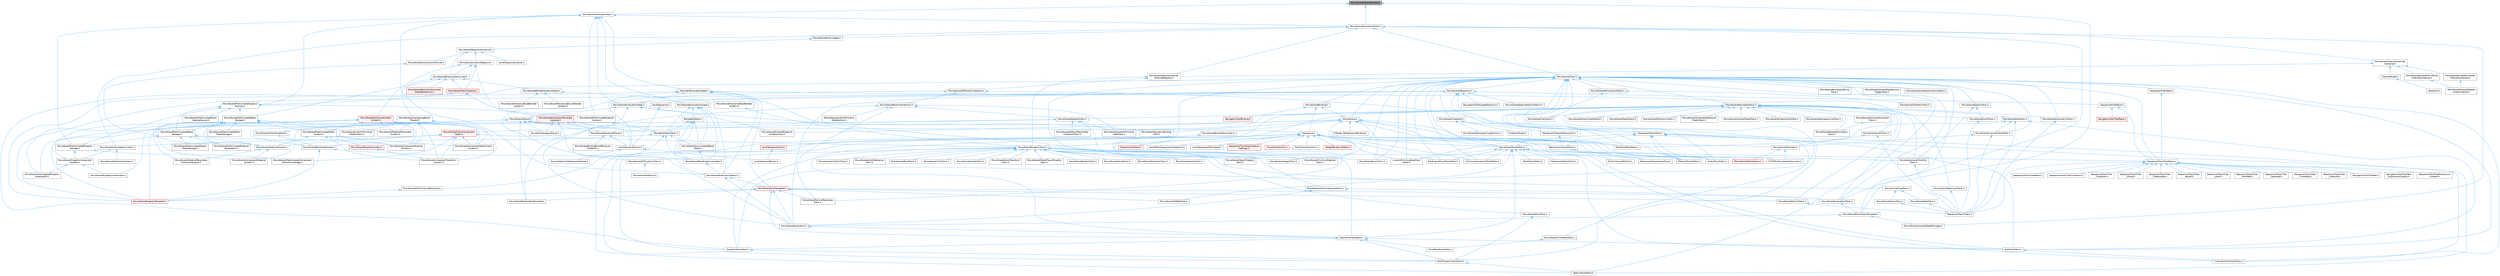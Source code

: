 digraph "MovieSceneTrackIdentifier.h"
{
 // INTERACTIVE_SVG=YES
 // LATEX_PDF_SIZE
  bgcolor="transparent";
  edge [fontname=Helvetica,fontsize=10,labelfontname=Helvetica,labelfontsize=10];
  node [fontname=Helvetica,fontsize=10,shape=box,height=0.2,width=0.4];
  Node1 [id="Node000001",label="MovieSceneTrackIdentifier.h",height=0.2,width=0.4,color="gray40", fillcolor="grey60", style="filled", fontcolor="black",tooltip=" "];
  Node1 -> Node2 [id="edge1_Node000001_Node000002",dir="back",color="steelblue1",style="solid",tooltip=" "];
  Node2 [id="Node000002",label="MovieSceneEvaluationField.h",height=0.2,width=0.4,color="grey40", fillcolor="white", style="filled",URL="$d6/d5d/MovieSceneEvaluationField_8h.html",tooltip=" "];
  Node2 -> Node3 [id="edge2_Node000002_Node000003",dir="back",color="steelblue1",style="solid",tooltip=" "];
  Node3 [id="Node000003",label="MovieSceneChannelOverride\lContainer.h",height=0.2,width=0.4,color="grey40", fillcolor="white", style="filled",URL="$d1/dd2/MovieSceneChannelOverrideContainer_8h.html",tooltip=" "];
  Node3 -> Node4 [id="edge3_Node000003_Node000004",dir="back",color="steelblue1",style="solid",tooltip=" "];
  Node4 [id="Node000004",label="ChannelModel.h",height=0.2,width=0.4,color="grey40", fillcolor="white", style="filled",URL="$de/d30/ChannelModel_8h.html",tooltip=" "];
  Node4 -> Node5 [id="edge4_Node000004_Node000005",dir="back",color="steelblue1",style="solid",tooltip=" "];
  Node5 [id="Node000005",label="Selection.h",height=0.2,width=0.4,color="grey40", fillcolor="white", style="filled",URL="$dd/dc2/Editor_2Sequencer_2Public_2MVVM_2Selection_2Selection_8h.html",tooltip=" "];
  Node3 -> Node6 [id="edge5_Node000003_Node000006",dir="back",color="steelblue1",style="solid",tooltip=" "];
  Node6 [id="Node000006",label="MovieSceneDoublePerlinNoise\lChannelContainer.h",height=0.2,width=0.4,color="grey40", fillcolor="white", style="filled",URL="$de/dae/MovieSceneDoublePerlinNoiseChannelContainer_8h.html",tooltip=" "];
  Node6 -> Node7 [id="edge6_Node000006_Node000007",dir="back",color="steelblue1",style="solid",tooltip=" "];
  Node7 [id="Node000007",label="PerlinNoiseChannelDetails\lCustomization.h",height=0.2,width=0.4,color="grey40", fillcolor="white", style="filled",URL="$d6/df3/PerlinNoiseChannelDetailsCustomization_8h.html",tooltip=" "];
  Node3 -> Node8 [id="edge7_Node000003_Node000008",dir="back",color="steelblue1",style="solid",tooltip=" "];
  Node8 [id="Node000008",label="MovieSceneFloatPerlinNoise\lChannelContainer.h",height=0.2,width=0.4,color="grey40", fillcolor="white", style="filled",URL="$d6/dcb/MovieSceneFloatPerlinNoiseChannelContainer_8h.html",tooltip=" "];
  Node8 -> Node7 [id="edge8_Node000008_Node000007",dir="back",color="steelblue1",style="solid",tooltip=" "];
  Node3 -> Node9 [id="edge9_Node000003_Node000009",dir="back",color="steelblue1",style="solid",tooltip=" "];
  Node9 [id="Node000009",label="MovieSceneSectionChannel\lOverrideRegistry.h",height=0.2,width=0.4,color="grey40", fillcolor="white", style="filled",URL="$d0/d33/MovieSceneSectionChannelOverrideRegistry_8h.html",tooltip=" "];
  Node9 -> Node10 [id="edge10_Node000009_Node000010",dir="back",color="steelblue1",style="solid",tooltip=" "];
  Node10 [id="Node000010",label="MovieScene3DTransformSection.h",height=0.2,width=0.4,color="grey40", fillcolor="white", style="filled",URL="$de/dab/MovieScene3DTransformSection_8h.html",tooltip=" "];
  Node10 -> Node11 [id="edge11_Node000010_Node000011",dir="back",color="steelblue1",style="solid",tooltip=" "];
  Node11 [id="Node000011",label="ISequencerTrackEditor.h",height=0.2,width=0.4,color="grey40", fillcolor="white", style="filled",URL="$df/dca/ISequencerTrackEditor_8h.html",tooltip=" "];
  Node11 -> Node12 [id="edge12_Node000011_Node000012",dir="back",color="steelblue1",style="solid",tooltip=" "];
  Node12 [id="Node000012",label="AudioTrackEditor.h",height=0.2,width=0.4,color="grey40", fillcolor="white", style="filled",URL="$dd/d96/AudioTrackEditor_8h.html",tooltip=" "];
  Node11 -> Node13 [id="edge13_Node000011_Node000013",dir="back",color="steelblue1",style="solid",tooltip=" "];
  Node13 [id="Node000013",label="BoolPropertyTrackEditor.h",height=0.2,width=0.4,color="grey40", fillcolor="white", style="filled",URL="$db/d07/BoolPropertyTrackEditor_8h.html",tooltip=" "];
  Node13 -> Node14 [id="edge14_Node000013_Node000014",dir="back",color="steelblue1",style="solid",tooltip=" "];
  Node14 [id="Node000014",label="SpawnTrackEditor.h",height=0.2,width=0.4,color="grey40", fillcolor="white", style="filled",URL="$d5/dac/SpawnTrackEditor_8h.html",tooltip=" "];
  Node11 -> Node15 [id="edge15_Node000011_Node000015",dir="back",color="steelblue1",style="solid",tooltip=" "];
  Node15 [id="Node000015",label="CinematicShotTrackEditor.h",height=0.2,width=0.4,color="grey40", fillcolor="white", style="filled",URL="$d3/d0c/CinematicShotTrackEditor_8h.html",tooltip=" "];
  Node11 -> Node16 [id="edge16_Node000011_Node000016",dir="back",color="steelblue1",style="solid",tooltip=" "];
  Node16 [id="Node000016",label="CustomPrimitiveDataTrack\lEditor.h",height=0.2,width=0.4,color="grey40", fillcolor="white", style="filled",URL="$dc/d8f/CustomPrimitiveDataTrackEditor_8h.html",tooltip=" "];
  Node11 -> Node17 [id="edge17_Node000011_Node000017",dir="back",color="steelblue1",style="solid",tooltip=" "];
  Node17 [id="Node000017",label="MaterialTrackEditor.h",height=0.2,width=0.4,color="grey40", fillcolor="white", style="filled",URL="$d1/d9f/MaterialTrackEditor_8h.html",tooltip=" "];
  Node11 -> Node18 [id="edge18_Node000011_Node000018",dir="back",color="steelblue1",style="solid",tooltip=" "];
  Node18 [id="Node000018",label="MovieSceneTrackEditor.h",height=0.2,width=0.4,color="grey40", fillcolor="white", style="filled",URL="$db/d6c/MovieSceneTrackEditor_8h.html",tooltip=" "];
  Node18 -> Node12 [id="edge19_Node000018_Node000012",dir="back",color="steelblue1",style="solid",tooltip=" "];
  Node18 -> Node19 [id="edge20_Node000018_Node000019",dir="back",color="steelblue1",style="solid",tooltip=" "];
  Node19 [id="Node000019",label="BindingLifetimeTrackEditor.h",height=0.2,width=0.4,color="grey40", fillcolor="white", style="filled",URL="$db/d3c/BindingLifetimeTrackEditor_8h.html",tooltip=" "];
  Node18 -> Node20 [id="edge21_Node000018_Node000020",dir="back",color="steelblue1",style="solid",tooltip=" "];
  Node20 [id="Node000020",label="ChaosCacheTrackEditor.h",height=0.2,width=0.4,color="grey40", fillcolor="white", style="filled",URL="$db/d36/ChaosCacheTrackEditor_8h.html",tooltip=" "];
  Node18 -> Node21 [id="edge22_Node000018_Node000021",dir="back",color="steelblue1",style="solid",tooltip=" "];
  Node21 [id="Node000021",label="CommonAnimationTrackEditor.h",height=0.2,width=0.4,color="grey40", fillcolor="white", style="filled",URL="$d9/d6e/CommonAnimationTrackEditor_8h.html",tooltip=" "];
  Node18 -> Node16 [id="edge23_Node000018_Node000016",dir="back",color="steelblue1",style="solid",tooltip=" "];
  Node18 -> Node22 [id="edge24_Node000018_Node000022",dir="back",color="steelblue1",style="solid",tooltip=" "];
  Node22 [id="Node000022",label="KeyframeTrackEditor.h",height=0.2,width=0.4,color="grey40", fillcolor="white", style="filled",URL="$dd/d47/KeyframeTrackEditor_8h.html",tooltip=" "];
  Node22 -> Node13 [id="edge25_Node000022_Node000013",dir="back",color="steelblue1",style="solid",tooltip=" "];
  Node22 -> Node23 [id="edge26_Node000022_Node000023",dir="back",color="steelblue1",style="solid",tooltip=" "];
  Node23 [id="Node000023",label="PropertyTrackEditor.h",height=0.2,width=0.4,color="grey40", fillcolor="white", style="filled",URL="$da/d9a/PropertyTrackEditor_8h.html",tooltip=" "];
  Node23 -> Node13 [id="edge27_Node000023_Node000013",dir="back",color="steelblue1",style="solid",tooltip=" "];
  Node22 -> Node24 [id="edge28_Node000022_Node000024",dir="back",color="steelblue1",style="solid",tooltip=" "];
  Node24 [id="Node000024",label="SubTrackEditor.h",height=0.2,width=0.4,color="grey40", fillcolor="white", style="filled",URL="$d8/d5b/SubTrackEditor_8h.html",tooltip=" "];
  Node24 -> Node15 [id="edge29_Node000024_Node000015",dir="back",color="steelblue1",style="solid",tooltip=" "];
  Node22 -> Node25 [id="edge30_Node000022_Node000025",dir="back",color="steelblue1",style="solid",tooltip=" "];
  Node25 [id="Node000025",label="TimeWarpTrackEditor.h",height=0.2,width=0.4,color="grey40", fillcolor="white", style="filled",URL="$dc/d2e/TimeWarpTrackEditor_8h.html",tooltip=" "];
  Node18 -> Node17 [id="edge31_Node000018_Node000017",dir="back",color="steelblue1",style="solid",tooltip=" "];
  Node18 -> Node26 [id="edge32_Node000018_Node000026",dir="back",color="steelblue1",style="solid",tooltip=" "];
  Node26 [id="Node000026",label="MediaTrackEditor.h",height=0.2,width=0.4,color="grey40", fillcolor="white", style="filled",URL="$d0/d41/MediaTrackEditor_8h.html",tooltip=" "];
  Node18 -> Node23 [id="edge33_Node000018_Node000023",dir="back",color="steelblue1",style="solid",tooltip=" "];
  Node18 -> Node27 [id="edge34_Node000018_Node000027",dir="back",color="steelblue1",style="solid",tooltip=" "];
  Node27 [id="Node000027",label="SequencerTrackFilterBase.h",height=0.2,width=0.4,color="grey40", fillcolor="white", style="filled",URL="$d8/def/Filters_2SequencerTrackFilterBase_8h.html",tooltip=" "];
  Node27 -> Node28 [id="edge35_Node000027_Node000028",dir="back",color="steelblue1",style="solid",tooltip=" "];
  Node28 [id="Node000028",label="NavigationToolFilterBar.h",height=0.2,width=0.4,color="grey40", fillcolor="white", style="filled",URL="$df/d14/NavigationToolFilterBar_8h.html",tooltip=" "];
  Node27 -> Node29 [id="edge36_Node000027_Node000029",dir="back",color="steelblue1",style="solid",tooltip=" "];
  Node29 [id="Node000029",label="NavigationToolFilterText\lExpressionContext.h",height=0.2,width=0.4,color="grey40", fillcolor="white", style="filled",URL="$d8/dd2/NavigationToolFilterTextExpressionContext_8h.html",tooltip=" "];
  Node27 -> Node30 [id="edge37_Node000027_Node000030",dir="back",color="steelblue1",style="solid",tooltip=" "];
  Node30 [id="Node000030",label="SequencerTextFilterExpression\lContext.h",height=0.2,width=0.4,color="grey40", fillcolor="white", style="filled",URL="$d0/d9f/SequencerTextFilterExpressionContext_8h.html",tooltip=" "];
  Node27 -> Node31 [id="edge38_Node000027_Node000031",dir="back",color="steelblue1",style="solid",tooltip=" "];
  Node31 [id="Node000031",label="SequencerTrackFilterBase.h",height=0.2,width=0.4,color="grey40", fillcolor="white", style="filled",URL="$d8/d4d/SequencerTrackFilterBase_8h.html",tooltip=" "];
  Node27 -> Node32 [id="edge39_Node000027_Node000032",dir="back",color="steelblue1",style="solid",tooltip=" "];
  Node32 [id="Node000032",label="SequencerTrackFilterCollection.h",height=0.2,width=0.4,color="grey40", fillcolor="white", style="filled",URL="$d8/de2/SequencerTrackFilterCollection_8h.html",tooltip=" "];
  Node27 -> Node33 [id="edge40_Node000027_Node000033",dir="back",color="steelblue1",style="solid",tooltip=" "];
  Node33 [id="Node000033",label="SequencerTrackFilter\l_Condition.h",height=0.2,width=0.4,color="grey40", fillcolor="white", style="filled",URL="$df/d17/SequencerTrackFilter__Condition_8h.html",tooltip=" "];
  Node27 -> Node34 [id="edge41_Node000027_Node000034",dir="back",color="steelblue1",style="solid",tooltip=" "];
  Node34 [id="Node000034",label="SequencerTrackFilter\l_Group.h",height=0.2,width=0.4,color="grey40", fillcolor="white", style="filled",URL="$da/dea/SequencerTrackFilter__Group_8h.html",tooltip=" "];
  Node27 -> Node35 [id="edge42_Node000027_Node000035",dir="back",color="steelblue1",style="solid",tooltip=" "];
  Node35 [id="Node000035",label="SequencerTrackFilter\l_HideIsolate.h",height=0.2,width=0.4,color="grey40", fillcolor="white", style="filled",URL="$d3/d55/SequencerTrackFilter__HideIsolate_8h.html",tooltip=" "];
  Node27 -> Node36 [id="edge43_Node000027_Node000036",dir="back",color="steelblue1",style="solid",tooltip=" "];
  Node36 [id="Node000036",label="SequencerTrackFilter\l_Keyed.h",height=0.2,width=0.4,color="grey40", fillcolor="white", style="filled",URL="$d4/d2d/SequencerTrackFilter__Keyed_8h.html",tooltip=" "];
  Node27 -> Node37 [id="edge44_Node000027_Node000037",dir="back",color="steelblue1",style="solid",tooltip=" "];
  Node37 [id="Node000037",label="SequencerTrackFilter\l_Level.h",height=0.2,width=0.4,color="grey40", fillcolor="white", style="filled",URL="$d2/d6c/SequencerTrackFilter__Level_8h.html",tooltip=" "];
  Node27 -> Node38 [id="edge45_Node000027_Node000038",dir="back",color="steelblue1",style="solid",tooltip=" "];
  Node38 [id="Node000038",label="SequencerTrackFilter\l_Modified.h",height=0.2,width=0.4,color="grey40", fillcolor="white", style="filled",URL="$d0/dd9/SequencerTrackFilter__Modified_8h.html",tooltip=" "];
  Node27 -> Node39 [id="edge46_Node000027_Node000039",dir="back",color="steelblue1",style="solid",tooltip=" "];
  Node39 [id="Node000039",label="SequencerTrackFilter\l_Selected.h",height=0.2,width=0.4,color="grey40", fillcolor="white", style="filled",URL="$dc/d54/SequencerTrackFilter__Selected_8h.html",tooltip=" "];
  Node27 -> Node40 [id="edge47_Node000027_Node000040",dir="back",color="steelblue1",style="solid",tooltip=" "];
  Node40 [id="Node000040",label="SequencerTrackFilter\l_TimeWarp.h",height=0.2,width=0.4,color="grey40", fillcolor="white", style="filled",URL="$d6/dd0/SequencerTrackFilter__TimeWarp_8h.html",tooltip=" "];
  Node27 -> Node41 [id="edge48_Node000027_Node000041",dir="back",color="steelblue1",style="solid",tooltip=" "];
  Node41 [id="Node000041",label="SequencerTrackFilter\l_Unbound.h",height=0.2,width=0.4,color="grey40", fillcolor="white", style="filled",URL="$d0/dd1/SequencerTrackFilter__Unbound_8h.html",tooltip=" "];
  Node27 -> Node42 [id="edge49_Node000027_Node000042",dir="back",color="steelblue1",style="solid",tooltip=" "];
  Node42 [id="Node000042",label="SequencerTrackFilters.h",height=0.2,width=0.4,color="grey40", fillcolor="white", style="filled",URL="$df/d72/SequencerTrackFilters_8h.html",tooltip=" "];
  Node18 -> Node24 [id="edge50_Node000018_Node000024",dir="back",color="steelblue1",style="solid",tooltip=" "];
  Node11 -> Node14 [id="edge51_Node000011_Node000014",dir="back",color="steelblue1",style="solid",tooltip=" "];
  Node11 -> Node24 [id="edge52_Node000011_Node000024",dir="back",color="steelblue1",style="solid",tooltip=" "];
  Node10 -> Node43 [id="edge53_Node000010_Node000043",dir="back",color="steelblue1",style="solid",tooltip=" "];
  Node43 [id="Node000043",label="MovieScene3DTransformTrack.h",height=0.2,width=0.4,color="grey40", fillcolor="white", style="filled",URL="$d9/d06/MovieScene3DTransformTrack_8h.html",tooltip=" "];
  Node43 -> Node44 [id="edge54_Node000043_Node000044",dir="back",color="steelblue1",style="solid",tooltip=" "];
  Node44 [id="Node000044",label="MovieSceneHitProxy.h",height=0.2,width=0.4,color="grey40", fillcolor="white", style="filled",URL="$d0/d01/MovieSceneHitProxy_8h.html",tooltip=" "];
  Node10 -> Node45 [id="edge55_Node000010_Node000045",dir="back",color="steelblue1",style="solid",tooltip=" "];
  Node45 [id="Node000045",label="MovieSceneParameterSection.h",height=0.2,width=0.4,color="grey40", fillcolor="white", style="filled",URL="$de/d65/MovieSceneParameterSection_8h.html",tooltip=" "];
  Node45 -> Node46 [id="edge56_Node000045_Node000046",dir="back",color="steelblue1",style="solid",tooltip=" "];
  Node46 [id="Node000046",label="MovieSceneCustomPrimitive\lDataSection.h",height=0.2,width=0.4,color="grey40", fillcolor="white", style="filled",URL="$d2/d78/MovieSceneCustomPrimitiveDataSection_8h.html",tooltip=" "];
  Node45 -> Node47 [id="edge57_Node000045_Node000047",dir="back",color="steelblue1",style="solid",tooltip=" "];
  Node47 [id="Node000047",label="MovieSceneCustomPrimitive\lDataTrack.h",height=0.2,width=0.4,color="grey40", fillcolor="white", style="filled",URL="$db/d39/MovieSceneCustomPrimitiveDataTrack_8h.html",tooltip=" "];
  Node45 -> Node48 [id="edge58_Node000045_Node000048",dir="back",color="steelblue1",style="solid",tooltip=" "];
  Node48 [id="Node000048",label="MovieSceneMaterialTrack.h",height=0.2,width=0.4,color="grey40", fillcolor="white", style="filled",URL="$d8/d92/MovieSceneMaterialTrack_8h.html",tooltip=" "];
  Node48 -> Node49 [id="edge59_Node000048_Node000049",dir="back",color="steelblue1",style="solid",tooltip=" "];
  Node49 [id="Node000049",label="MovieSceneComponentMaterial\lSystem.h",height=0.2,width=0.4,color="grey40", fillcolor="white", style="filled",URL="$d7/d7c/MovieSceneComponentMaterialSystem_8h.html",tooltip=" "];
  Node48 -> Node47 [id="edge60_Node000048_Node000047",dir="back",color="steelblue1",style="solid",tooltip=" "];
  Node48 -> Node50 [id="edge61_Node000048_Node000050",dir="back",color="steelblue1",style="solid",tooltip=" "];
  Node50 [id="Node000050",label="MovieSceneMaterialParameter\lCollectionTrack.h",height=0.2,width=0.4,color="grey40", fillcolor="white", style="filled",URL="$d7/dc8/MovieSceneMaterialParameterCollectionTrack_8h.html",tooltip=" "];
  Node48 -> Node51 [id="edge62_Node000048_Node000051",dir="back",color="steelblue1",style="solid",tooltip=" "];
  Node51 [id="Node000051",label="MovieScenePrimitiveMaterial\lTrack.h",height=0.2,width=0.4,color="grey40", fillcolor="white", style="filled",URL="$dc/dc4/MovieScenePrimitiveMaterialTrack_8h.html",tooltip=" "];
  Node48 -> Node52 [id="edge63_Node000048_Node000052",dir="back",color="steelblue1",style="solid",tooltip=" "];
  Node52 [id="Node000052",label="MovieSceneTracksComponent\lTypes.h",height=0.2,width=0.4,color="red", fillcolor="#FFF0F0", style="filled",URL="$d5/d6a/MovieSceneTracksComponentTypes_8h.html",tooltip=" "];
  Node52 -> Node53 [id="edge64_Node000052_Node000053",dir="back",color="steelblue1",style="solid",tooltip=" "];
  Node53 [id="Node000053",label="MovieSceneComponentAttachment\lSystem.h",height=0.2,width=0.4,color="grey40", fillcolor="white", style="filled",URL="$d9/db3/MovieSceneComponentAttachmentSystem_8h.html",tooltip=" "];
  Node52 -> Node54 [id="edge65_Node000052_Node000054",dir="back",color="steelblue1",style="solid",tooltip=" "];
  Node54 [id="Node000054",label="MovieSceneComponentTransform\lSystem.h",height=0.2,width=0.4,color="grey40", fillcolor="white", style="filled",URL="$d1/d3e/MovieSceneComponentTransformSystem_8h.html",tooltip=" "];
  Node52 -> Node57 [id="edge66_Node000052_Node000057",dir="back",color="steelblue1",style="solid",tooltip=" "];
  Node57 [id="Node000057",label="MovieSceneInterrogationLinker.h",height=0.2,width=0.4,color="grey40", fillcolor="white", style="filled",URL="$d9/d6a/MovieSceneInterrogationLinker_8h.html",tooltip=" "];
  Node57 -> Node58 [id="edge67_Node000057_Node000058",dir="back",color="steelblue1",style="solid",tooltip=" "];
  Node58 [id="Node000058",label="MovieScenePredictionSystem.h",height=0.2,width=0.4,color="grey40", fillcolor="white", style="filled",URL="$dc/d7f/MovieScenePredictionSystem_8h.html",tooltip=" "];
  Node57 -> Node59 [id="edge68_Node000057_Node000059",dir="back",color="steelblue1",style="solid",tooltip=" "];
  Node59 [id="Node000059",label="MovieScenePropertyComponent\lHandler.h",height=0.2,width=0.4,color="grey40", fillcolor="white", style="filled",URL="$d1/d1c/MovieScenePropertyComponentHandler_8h.html",tooltip=" "];
  Node59 -> Node60 [id="edge69_Node000059_Node000060",dir="back",color="steelblue1",style="solid",tooltip=" "];
  Node60 [id="Node000060",label="MovieSceneInterrogatedProperty\lInstantiator.h",height=0.2,width=0.4,color="grey40", fillcolor="white", style="filled",URL="$df/d43/MovieSceneInterrogatedPropertyInstantiator_8h.html",tooltip=" "];
  Node59 -> Node61 [id="edge70_Node000059_Node000061",dir="back",color="steelblue1",style="solid",tooltip=" "];
  Node61 [id="Node000061",label="MovieScenePropertyInstantiator.h",height=0.2,width=0.4,color="grey40", fillcolor="white", style="filled",URL="$d2/ddc/MovieScenePropertyInstantiator_8h.html",tooltip=" "];
  Node52 -> Node62 [id="edge71_Node000052_Node000062",dir="back",color="steelblue1",style="solid",tooltip=" "];
  Node62 [id="Node000062",label="MovieSceneMaterialSystem.h",height=0.2,width=0.4,color="grey40", fillcolor="white", style="filled",URL="$d2/d2f/MovieSceneMaterialSystem_8h.html",tooltip=" "];
  Node62 -> Node49 [id="edge72_Node000062_Node000049",dir="back",color="steelblue1",style="solid",tooltip=" "];
  Node62 -> Node63 [id="edge73_Node000062_Node000063",dir="back",color="steelblue1",style="solid",tooltip=" "];
  Node63 [id="Node000063",label="MovieSceneMaterialParameter\lCollectionSystem.h",height=0.2,width=0.4,color="grey40", fillcolor="white", style="filled",URL="$d4/d18/MovieSceneMaterialParameterCollectionSystem_8h.html",tooltip=" "];
  Node52 -> Node64 [id="edge74_Node000052_Node000064",dir="back",color="steelblue1",style="solid",tooltip=" "];
  Node64 [id="Node000064",label="MovieScenePreAnimatedComponent\lTransformStorage.h",height=0.2,width=0.4,color="grey40", fillcolor="white", style="filled",URL="$d9/d84/MovieScenePreAnimatedComponentTransformStorage_8h.html",tooltip=" "];
  Node52 -> Node65 [id="edge75_Node000052_Node000065",dir="back",color="steelblue1",style="solid",tooltip=" "];
  Node65 [id="Node000065",label="MovieScenePropertyTrack.h",height=0.2,width=0.4,color="grey40", fillcolor="white", style="filled",URL="$da/d0c/MovieScenePropertyTrack_8h.html",tooltip=" "];
  Node65 -> Node43 [id="edge76_Node000065_Node000043",dir="back",color="steelblue1",style="solid",tooltip=" "];
  Node65 -> Node66 [id="edge77_Node000065_Node000066",dir="back",color="steelblue1",style="solid",tooltip=" "];
  Node66 [id="Node000066",label="MovieSceneActorReference\lTrack.h",height=0.2,width=0.4,color="grey40", fillcolor="white", style="filled",URL="$d9/d9b/MovieSceneActorReferenceTrack_8h.html",tooltip=" "];
  Node65 -> Node67 [id="edge78_Node000065_Node000067",dir="back",color="steelblue1",style="solid",tooltip=" "];
  Node67 [id="Node000067",label="MovieSceneBoolTrack.h",height=0.2,width=0.4,color="grey40", fillcolor="white", style="filled",URL="$d7/ddf/MovieSceneBoolTrack_8h.html",tooltip=" "];
  Node67 -> Node13 [id="edge79_Node000067_Node000013",dir="back",color="steelblue1",style="solid",tooltip=" "];
  Node65 -> Node68 [id="edge80_Node000065_Node000068",dir="back",color="steelblue1",style="solid",tooltip=" "];
  Node68 [id="Node000068",label="MovieSceneByteTrack.h",height=0.2,width=0.4,color="grey40", fillcolor="white", style="filled",URL="$dc/d79/MovieSceneByteTrack_8h.html",tooltip=" "];
  Node65 -> Node69 [id="edge81_Node000065_Node000069",dir="back",color="steelblue1",style="solid",tooltip=" "];
  Node69 [id="Node000069",label="MovieSceneColorTrack.h",height=0.2,width=0.4,color="grey40", fillcolor="white", style="filled",URL="$d8/df9/MovieSceneColorTrack_8h.html",tooltip=" "];
  Node65 -> Node70 [id="edge82_Node000065_Node000070",dir="back",color="steelblue1",style="solid",tooltip=" "];
  Node70 [id="Node000070",label="MovieSceneDoubleTrack.h",height=0.2,width=0.4,color="grey40", fillcolor="white", style="filled",URL="$de/d31/MovieSceneDoubleTrack_8h.html",tooltip=" "];
  Node65 -> Node71 [id="edge83_Node000065_Node000071",dir="back",color="steelblue1",style="solid",tooltip=" "];
  Node71 [id="Node000071",label="MovieSceneEnumTrack.h",height=0.2,width=0.4,color="grey40", fillcolor="white", style="filled",URL="$d6/d95/MovieSceneEnumTrack_8h.html",tooltip=" "];
  Node65 -> Node72 [id="edge84_Node000065_Node000072",dir="back",color="steelblue1",style="solid",tooltip=" "];
  Node72 [id="Node000072",label="MovieSceneEulerTransform\lTrack.h",height=0.2,width=0.4,color="grey40", fillcolor="white", style="filled",URL="$d7/d3a/MovieSceneEulerTransformTrack_8h.html",tooltip=" "];
  Node65 -> Node73 [id="edge85_Node000065_Node000073",dir="back",color="steelblue1",style="solid",tooltip=" "];
  Node73 [id="Node000073",label="MovieSceneFloatTrack.h",height=0.2,width=0.4,color="grey40", fillcolor="white", style="filled",URL="$dc/d88/MovieSceneFloatTrack_8h.html",tooltip=" "];
  Node73 -> Node74 [id="edge86_Node000073_Node000074",dir="back",color="steelblue1",style="solid",tooltip=" "];
  Node74 [id="Node000074",label="MovieSceneFadeTrack.h",height=0.2,width=0.4,color="grey40", fillcolor="white", style="filled",URL="$d3/dd6/MovieSceneFadeTrack_8h.html",tooltip=" "];
  Node74 -> Node42 [id="edge87_Node000074_Node000042",dir="back",color="steelblue1",style="solid",tooltip=" "];
  Node73 -> Node75 [id="edge88_Node000073_Node000075",dir="back",color="steelblue1",style="solid",tooltip=" "];
  Node75 [id="Node000075",label="MovieSceneSlomoTrack.h",height=0.2,width=0.4,color="grey40", fillcolor="white", style="filled",URL="$d3/d88/MovieSceneSlomoTrack_8h.html",tooltip=" "];
  Node75 -> Node42 [id="edge89_Node000075_Node000042",dir="back",color="steelblue1",style="solid",tooltip=" "];
  Node65 -> Node76 [id="edge90_Node000065_Node000076",dir="back",color="steelblue1",style="solid",tooltip=" "];
  Node76 [id="Node000076",label="MovieSceneIntegerTrack.h",height=0.2,width=0.4,color="grey40", fillcolor="white", style="filled",URL="$d9/d1a/MovieSceneIntegerTrack_8h.html",tooltip=" "];
  Node65 -> Node77 [id="edge91_Node000065_Node000077",dir="back",color="steelblue1",style="solid",tooltip=" "];
  Node77 [id="Node000077",label="MovieSceneLevelVisibility\lTrack.h",height=0.2,width=0.4,color="grey40", fillcolor="white", style="filled",URL="$d8/dae/MovieSceneLevelVisibilityTrack_8h.html",tooltip=" "];
  Node77 -> Node42 [id="edge92_Node000077_Node000042",dir="back",color="steelblue1",style="solid",tooltip=" "];
  Node65 -> Node78 [id="edge93_Node000065_Node000078",dir="back",color="steelblue1",style="solid",tooltip=" "];
  Node78 [id="Node000078",label="MovieSceneMediaPlayerProperty\lTrack.h",height=0.2,width=0.4,color="grey40", fillcolor="white", style="filled",URL="$d4/da1/MovieSceneMediaPlayerPropertyTrack_8h.html",tooltip=" "];
  Node65 -> Node79 [id="edge94_Node000065_Node000079",dir="back",color="steelblue1",style="solid",tooltip=" "];
  Node79 [id="Node000079",label="MovieSceneObjectProperty\lTrack.h",height=0.2,width=0.4,color="grey40", fillcolor="white", style="filled",URL="$dc/da9/MovieSceneObjectPropertyTrack_8h.html",tooltip=" "];
  Node65 -> Node51 [id="edge95_Node000065_Node000051",dir="back",color="steelblue1",style="solid",tooltip=" "];
  Node65 -> Node80 [id="edge96_Node000065_Node000080",dir="back",color="steelblue1",style="solid",tooltip=" "];
  Node80 [id="Node000080",label="MovieSceneRotatorTrack.h",height=0.2,width=0.4,color="grey40", fillcolor="white", style="filled",URL="$d3/d8f/MovieSceneRotatorTrack_8h.html",tooltip=" "];
  Node65 -> Node81 [id="edge97_Node000065_Node000081",dir="back",color="steelblue1",style="solid",tooltip=" "];
  Node81 [id="Node000081",label="MovieSceneStringTrack.h",height=0.2,width=0.4,color="grey40", fillcolor="white", style="filled",URL="$dd/d54/MovieSceneStringTrack_8h.html",tooltip=" "];
  Node65 -> Node82 [id="edge98_Node000065_Node000082",dir="back",color="steelblue1",style="solid",tooltip=" "];
  Node82 [id="Node000082",label="MovieSceneTransformTrack.h",height=0.2,width=0.4,color="grey40", fillcolor="white", style="filled",URL="$df/d57/MovieSceneTransformTrack_8h.html",tooltip=" "];
  Node65 -> Node83 [id="edge99_Node000065_Node000083",dir="back",color="steelblue1",style="solid",tooltip=" "];
  Node83 [id="Node000083",label="MovieSceneVectorTrack.h",height=0.2,width=0.4,color="grey40", fillcolor="white", style="filled",URL="$d8/d5e/MovieSceneVectorTrack_8h.html",tooltip=" "];
  Node65 -> Node84 [id="edge100_Node000065_Node000084",dir="back",color="steelblue1",style="solid",tooltip=" "];
  Node84 [id="Node000084",label="MovieSceneVisibilityTrack.h",height=0.2,width=0.4,color="grey40", fillcolor="white", style="filled",URL="$dd/d5e/MovieSceneVisibilityTrack_8h.html",tooltip=" "];
  Node65 -> Node23 [id="edge101_Node000065_Node000023",dir="back",color="steelblue1",style="solid",tooltip=" "];
  Node45 -> Node85 [id="edge102_Node000045_Node000085",dir="back",color="steelblue1",style="solid",tooltip=" "];
  Node85 [id="Node000085",label="MovieSceneParameterTemplate.h",height=0.2,width=0.4,color="grey40", fillcolor="white", style="filled",URL="$d9/df3/MovieSceneParameterTemplate_8h.html",tooltip=" "];
  Node45 -> Node86 [id="edge103_Node000045_Node000086",dir="back",color="steelblue1",style="solid",tooltip=" "];
  Node86 [id="Node000086",label="MovieSceneParticleParameter\lTrack.h",height=0.2,width=0.4,color="grey40", fillcolor="white", style="filled",URL="$d2/d09/MovieSceneParticleParameterTrack_8h.html",tooltip=" "];
  Node9 -> Node65 [id="edge104_Node000009_Node000065",dir="back",color="steelblue1",style="solid",tooltip=" "];
  Node2 -> Node87 [id="edge105_Node000002_Node000087",dir="back",color="steelblue1",style="solid",tooltip=" "];
  Node87 [id="Node000087",label="MovieSceneCompiledDataManager.h",height=0.2,width=0.4,color="grey40", fillcolor="white", style="filled",URL="$d7/d59/MovieSceneCompiledDataManager_8h.html",tooltip=" "];
  Node2 -> Node88 [id="edge106_Node000002_Node000088",dir="back",color="steelblue1",style="solid",tooltip=" "];
  Node88 [id="Node000088",label="MovieSceneEntityLedger.h",height=0.2,width=0.4,color="grey40", fillcolor="white", style="filled",URL="$d6/d4e/MovieSceneEntityLedger_8h.html",tooltip=" "];
  Node88 -> Node89 [id="edge107_Node000088_Node000089",dir="back",color="steelblue1",style="solid",tooltip=" "];
  Node89 [id="Node000089",label="MovieSceneSequenceInstance.h",height=0.2,width=0.4,color="grey40", fillcolor="white", style="filled",URL="$d1/d07/MovieSceneSequenceInstance_8h.html",tooltip=" "];
  Node89 -> Node90 [id="edge108_Node000089_Node000090",dir="back",color="steelblue1",style="solid",tooltip=" "];
  Node90 [id="Node000090",label="LevelSequenceDirector.h",height=0.2,width=0.4,color="grey40", fillcolor="white", style="filled",URL="$d8/d00/LevelSequenceDirector_8h.html",tooltip=" "];
  Node89 -> Node91 [id="edge109_Node000089_Node000091",dir="back",color="steelblue1",style="solid",tooltip=" "];
  Node91 [id="Node000091",label="MovieSceneEntitySystemLinker.h",height=0.2,width=0.4,color="grey40", fillcolor="white", style="filled",URL="$d9/d16/MovieSceneEntitySystemLinker_8h.html",tooltip=" "];
  Node91 -> Node92 [id="edge110_Node000091_Node000092",dir="back",color="steelblue1",style="solid",tooltip=" "];
  Node92 [id="Node000092",label="MovieSceneBlenderSystemHelper.h",height=0.2,width=0.4,color="grey40", fillcolor="white", style="filled",URL="$d5/d47/MovieSceneBlenderSystemHelper_8h.html",tooltip=" "];
  Node92 -> Node93 [id="edge111_Node000092_Node000093",dir="back",color="steelblue1",style="solid",tooltip=" "];
  Node93 [id="Node000093",label="MovieScenePiecewiseBoolBlender\lSystem.h",height=0.2,width=0.4,color="grey40", fillcolor="white", style="filled",URL="$d7/d27/MovieScenePiecewiseBoolBlenderSystem_8h.html",tooltip=" "];
  Node93 -> Node65 [id="edge112_Node000093_Node000065",dir="back",color="steelblue1",style="solid",tooltip=" "];
  Node92 -> Node94 [id="edge113_Node000092_Node000094",dir="back",color="steelblue1",style="solid",tooltip=" "];
  Node94 [id="Node000094",label="MovieScenePiecewiseByteBlender\lSystem.h",height=0.2,width=0.4,color="grey40", fillcolor="white", style="filled",URL="$d7/dde/MovieScenePiecewiseByteBlenderSystem_8h.html",tooltip=" "];
  Node92 -> Node95 [id="edge114_Node000092_Node000095",dir="back",color="steelblue1",style="solid",tooltip=" "];
  Node95 [id="Node000095",label="MovieScenePiecewiseEnumBlender\lSystem.h",height=0.2,width=0.4,color="grey40", fillcolor="white", style="filled",URL="$d4/dfe/MovieScenePiecewiseEnumBlenderSystem_8h.html",tooltip=" "];
  Node91 -> Node96 [id="edge115_Node000091_Node000096",dir="back",color="steelblue1",style="solid",tooltip=" "];
  Node96 [id="Node000096",label="MovieSceneEntitySystemLinker\lSharedExtension.h",height=0.2,width=0.4,color="red", fillcolor="#FFF0F0", style="filled",URL="$dc/df1/MovieSceneEntitySystemLinkerSharedExtension_8h.html",tooltip=" "];
  Node91 -> Node98 [id="edge116_Node000091_Node000098",dir="back",color="steelblue1",style="solid",tooltip=" "];
  Node98 [id="Node000098",label="MovieSceneOverlappingEntity\lTracker.h",height=0.2,width=0.4,color="grey40", fillcolor="white", style="filled",URL="$db/d41/MovieSceneOverlappingEntityTracker_8h.html",tooltip=" "];
  Node98 -> Node53 [id="edge117_Node000098_Node000053",dir="back",color="steelblue1",style="solid",tooltip=" "];
  Node98 -> Node99 [id="edge118_Node000098_Node000099",dir="back",color="steelblue1",style="solid",tooltip=" "];
  Node99 [id="Node000099",label="MovieSceneComponentMobility\lSystem.h",height=0.2,width=0.4,color="grey40", fillcolor="white", style="filled",URL="$d7/dca/MovieSceneComponentMobilitySystem_8h.html",tooltip=" "];
  Node98 -> Node54 [id="edge119_Node000098_Node000054",dir="back",color="steelblue1",style="solid",tooltip=" "];
  Node98 -> Node100 [id="edge120_Node000098_Node000100",dir="back",color="steelblue1",style="solid",tooltip=" "];
  Node100 [id="Node000100",label="MovieSceneCustomPrimitive\lDataSystem.h",height=0.2,width=0.4,color="grey40", fillcolor="white", style="filled",URL="$d1/da0/MovieSceneCustomPrimitiveDataSystem_8h.html",tooltip=" "];
  Node98 -> Node60 [id="edge121_Node000098_Node000060",dir="back",color="steelblue1",style="solid",tooltip=" "];
  Node98 -> Node101 [id="edge122_Node000098_Node000101",dir="back",color="steelblue1",style="solid",tooltip=" "];
  Node101 [id="Node000101",label="MovieSceneMaterialParameter\lSystem.h",height=0.2,width=0.4,color="grey40", fillcolor="white", style="filled",URL="$d9/d38/MovieSceneMaterialParameterSystem_8h.html",tooltip=" "];
  Node91 -> Node102 [id="edge123_Node000091_Node000102",dir="back",color="steelblue1",style="solid",tooltip=" "];
  Node102 [id="Node000102",label="MovieScenePreAnimatedState\lStorage.h",height=0.2,width=0.4,color="grey40", fillcolor="white", style="filled",URL="$db/d56/MovieScenePreAnimatedStateStorage_8h.html",tooltip=" "];
  Node102 -> Node49 [id="edge124_Node000102_Node000049",dir="back",color="steelblue1",style="solid",tooltip=" "];
  Node102 -> Node100 [id="edge125_Node000102_Node000100",dir="back",color="steelblue1",style="solid",tooltip=" "];
  Node102 -> Node63 [id="edge126_Node000102_Node000063",dir="back",color="steelblue1",style="solid",tooltip=" "];
  Node102 -> Node101 [id="edge127_Node000102_Node000101",dir="back",color="steelblue1",style="solid",tooltip=" "];
  Node102 -> Node103 [id="edge128_Node000102_Node000103",dir="back",color="steelblue1",style="solid",tooltip=" "];
  Node103 [id="Node000103",label="MovieScenePreAnimatedMaterial\lParameters.h",height=0.2,width=0.4,color="grey40", fillcolor="white", style="filled",URL="$d9/dac/MovieScenePreAnimatedMaterialParameters_8h.html",tooltip=" "];
  Node102 -> Node104 [id="edge129_Node000102_Node000104",dir="back",color="steelblue1",style="solid",tooltip=" "];
  Node104 [id="Node000104",label="MovieScenePreAnimatedObject\lStorage.h",height=0.2,width=0.4,color="grey40", fillcolor="white", style="filled",URL="$d1/dc5/MovieScenePreAnimatedObjectStorage_8h.html",tooltip=" "];
  Node104 -> Node99 [id="edge130_Node000104_Node000099",dir="back",color="steelblue1",style="solid",tooltip=" "];
  Node104 -> Node62 [id="edge131_Node000104_Node000062",dir="back",color="steelblue1",style="solid",tooltip=" "];
  Node104 -> Node103 [id="edge132_Node000104_Node000103",dir="back",color="steelblue1",style="solid",tooltip=" "];
  Node104 -> Node105 [id="edge133_Node000104_Node000105",dir="back",color="steelblue1",style="solid",tooltip=" "];
  Node105 [id="Node000105",label="MovieScenePreAnimatedObject\lTokenStorage.h",height=0.2,width=0.4,color="grey40", fillcolor="white", style="filled",URL="$dc/d07/MovieScenePreAnimatedObjectTokenStorage_8h.html",tooltip=" "];
  Node104 -> Node106 [id="edge134_Node000104_Node000106",dir="back",color="steelblue1",style="solid",tooltip=" "];
  Node106 [id="Node000106",label="MovieScenePreAnimatedProperty\lStorage.h",height=0.2,width=0.4,color="grey40", fillcolor="white", style="filled",URL="$de/d55/MovieScenePreAnimatedPropertyStorage_8h.html",tooltip=" "];
  Node106 -> Node64 [id="edge135_Node000106_Node000064",dir="back",color="steelblue1",style="solid",tooltip=" "];
  Node106 -> Node59 [id="edge136_Node000106_Node000059",dir="back",color="steelblue1",style="solid",tooltip=" "];
  Node102 -> Node107 [id="edge137_Node000102_Node000107",dir="back",color="steelblue1",style="solid",tooltip=" "];
  Node107 [id="Node000107",label="MovieScenePreAnimatedRoot\lTokenStorage.h",height=0.2,width=0.4,color="grey40", fillcolor="white", style="filled",URL="$d1/db6/MovieScenePreAnimatedRootTokenStorage_8h.html",tooltip=" "];
  Node102 -> Node108 [id="edge138_Node000102_Node000108",dir="back",color="steelblue1",style="solid",tooltip=" "];
  Node108 [id="Node000108",label="MovieScenePreAnimatedState\lSystem.h",height=0.2,width=0.4,color="grey40", fillcolor="white", style="filled",URL="$df/d2d/MovieScenePreAnimatedStateSystem_8h.html",tooltip=" "];
  Node108 -> Node53 [id="edge139_Node000108_Node000053",dir="back",color="steelblue1",style="solid",tooltip=" "];
  Node108 -> Node99 [id="edge140_Node000108_Node000099",dir="back",color="steelblue1",style="solid",tooltip=" "];
  Node108 -> Node54 [id="edge141_Node000108_Node000054",dir="back",color="steelblue1",style="solid",tooltip=" "];
  Node108 -> Node62 [id="edge142_Node000108_Node000062",dir="back",color="steelblue1",style="solid",tooltip=" "];
  Node108 -> Node109 [id="edge143_Node000108_Node000109",dir="back",color="steelblue1",style="solid",tooltip=" "];
  Node109 [id="Node000109",label="MovieScenePropertySystem.h",height=0.2,width=0.4,color="red", fillcolor="#FFF0F0", style="filled",URL="$dd/d75/MovieScenePropertySystem_8h.html",tooltip=" "];
  Node109 -> Node54 [id="edge144_Node000109_Node000054",dir="back",color="steelblue1",style="solid",tooltip=" "];
  Node102 -> Node59 [id="edge145_Node000102_Node000059",dir="back",color="steelblue1",style="solid",tooltip=" "];
  Node91 -> Node123 [id="edge146_Node000091_Node000123",dir="back",color="steelblue1",style="solid",tooltip=" "];
  Node123 [id="Node000123",label="MovieSceneTrackInstance.h",height=0.2,width=0.4,color="red", fillcolor="#FFF0F0", style="filled",URL="$d4/d28/MovieSceneTrackInstance_8h.html",tooltip=" "];
  Node123 -> Node125 [id="edge147_Node000123_Node000125",dir="back",color="steelblue1",style="solid",tooltip=" "];
  Node125 [id="Node000125",label="MovieScenePreAnimatedCapture\lSource.h",height=0.2,width=0.4,color="grey40", fillcolor="white", style="filled",URL="$d8/dd1/MovieScenePreAnimatedCaptureSource_8h.html",tooltip=" "];
  Node125 -> Node126 [id="edge148_Node000125_Node000126",dir="back",color="steelblue1",style="solid",tooltip=" "];
  Node126 [id="Node000126",label="BlendableTokenStack.h",height=0.2,width=0.4,color="grey40", fillcolor="white", style="filled",URL="$de/d3e/BlendableTokenStack_8h.html",tooltip=" "];
  Node126 -> Node127 [id="edge149_Node000126_Node000127",dir="back",color="steelblue1",style="solid",tooltip=" "];
  Node127 [id="Node000127",label="MovieSceneAccumulatedBlend\lState.h",height=0.2,width=0.4,color="grey40", fillcolor="white", style="filled",URL="$d6/d13/MovieSceneAccumulatedBlendState_8h.html",tooltip=" "];
  Node127 -> Node128 [id="edge150_Node000127_Node000128",dir="back",color="steelblue1",style="solid",tooltip=" "];
  Node128 [id="Node000128",label="MovieSceneBlendingAccumulator.h",height=0.2,width=0.4,color="grey40", fillcolor="white", style="filled",URL="$db/dc1/MovieSceneBlendingAccumulator_8h.html",tooltip=" "];
  Node128 -> Node129 [id="edge151_Node000128_Node000129",dir="back",color="steelblue1",style="solid",tooltip=" "];
  Node129 [id="Node000129",label="MovieSceneExecutionTokens.h",height=0.2,width=0.4,color="grey40", fillcolor="white", style="filled",URL="$d7/dd2/MovieSceneExecutionTokens_8h.html",tooltip=" "];
  Node129 -> Node130 [id="edge152_Node000129_Node000130",dir="back",color="steelblue1",style="solid",tooltip=" "];
  Node130 [id="Node000130",label="MovieSceneEvalTemplate.h",height=0.2,width=0.4,color="red", fillcolor="#FFF0F0", style="filled",URL="$d2/d6c/MovieSceneEvalTemplate_8h.html",tooltip=" "];
  Node130 -> Node22 [id="edge153_Node000130_Node000022",dir="back",color="steelblue1",style="solid",tooltip=" "];
  Node130 -> Node131 [id="edge154_Node000130_Node000131",dir="back",color="steelblue1",style="solid",tooltip=" "];
  Node131 [id="Node000131",label="MovieScene3DPathTrack.h",height=0.2,width=0.4,color="grey40", fillcolor="white", style="filled",URL="$d3/d57/MovieScene3DPathTrack_8h.html",tooltip=" "];
  Node130 -> Node133 [id="edge155_Node000130_Node000133",dir="back",color="steelblue1",style="solid",tooltip=" "];
  Node133 [id="Node000133",label="MovieSceneEvaluation.h",height=0.2,width=0.4,color="grey40", fillcolor="white", style="filled",URL="$dc/ded/MovieSceneEvaluation_8h.html",tooltip=" "];
  Node133 -> Node22 [id="edge156_Node000133_Node000022",dir="back",color="steelblue1",style="solid",tooltip=" "];
  Node130 -> Node134 [id="edge157_Node000130_Node000134",dir="back",color="steelblue1",style="solid",tooltip=" "];
  Node134 [id="Node000134",label="MovieSceneEvaluationTrack.h",height=0.2,width=0.4,color="grey40", fillcolor="white", style="filled",URL="$d1/de1/MovieSceneEvaluationTrack_8h.html",tooltip=" "];
  Node134 -> Node135 [id="edge158_Node000134_Node000135",dir="back",color="steelblue1",style="solid",tooltip=" "];
  Node135 [id="Node000135",label="MovieSceneEvaluationTemplate.h",height=0.2,width=0.4,color="grey40", fillcolor="white", style="filled",URL="$d9/d34/MovieSceneEvaluationTemplate_8h.html",tooltip=" "];
  Node135 -> Node87 [id="edge159_Node000135_Node000087",dir="back",color="steelblue1",style="solid",tooltip=" "];
  Node135 -> Node133 [id="edge160_Node000135_Node000133",dir="back",color="steelblue1",style="solid",tooltip=" "];
  Node130 -> Node85 [id="edge161_Node000130_Node000085",dir="back",color="steelblue1",style="solid",tooltip=" "];
  Node130 -> Node86 [id="edge162_Node000130_Node000086",dir="back",color="steelblue1",style="solid",tooltip=" "];
  Node130 -> Node136 [id="edge163_Node000130_Node000136",dir="back",color="steelblue1",style="solid",tooltip=" "];
  Node136 [id="Node000136",label="MovieSceneParticleTrack.h",height=0.2,width=0.4,color="grey40", fillcolor="white", style="filled",URL="$dd/dba/MovieSceneParticleTrack_8h.html",tooltip=" "];
  Node136 -> Node42 [id="edge164_Node000136_Node000042",dir="back",color="steelblue1",style="solid",tooltip=" "];
  Node130 -> Node137 [id="edge165_Node000130_Node000137",dir="back",color="steelblue1",style="solid",tooltip=" "];
  Node137 [id="Node000137",label="MovieScenePropertyTemplate.h",height=0.2,width=0.4,color="red", fillcolor="#FFF0F0", style="filled",URL="$d9/d24/MovieScenePropertyTemplate_8h.html",tooltip=" "];
  Node129 -> Node133 [id="edge166_Node000129_Node000133",dir="back",color="steelblue1",style="solid",tooltip=" "];
  Node126 -> Node128 [id="edge167_Node000126_Node000128",dir="back",color="steelblue1",style="solid",tooltip=" "];
  Node126 -> Node139 [id="edge168_Node000126_Node000139",dir="back",color="steelblue1",style="solid",tooltip=" "];
  Node139 [id="Node000139",label="MovieSceneBlendingActuator.h",height=0.2,width=0.4,color="grey40", fillcolor="white", style="filled",URL="$d8/d5a/MovieSceneBlendingActuator_8h.html",tooltip=" "];
  Node139 -> Node128 [id="edge169_Node000139_Node000128",dir="back",color="steelblue1",style="solid",tooltip=" "];
  Node139 -> Node137 [id="edge170_Node000139_Node000137",dir="back",color="steelblue1",style="solid",tooltip=" "];
  Node126 -> Node140 [id="edge171_Node000126_Node000140",dir="back",color="steelblue1",style="solid",tooltip=" "];
  Node140 [id="Node000140",label="MovieSceneMultiChannelBlending.h",height=0.2,width=0.4,color="grey40", fillcolor="white", style="filled",URL="$d7/d5d/MovieSceneMultiChannelBlending_8h.html",tooltip=" "];
  Node140 -> Node137 [id="edge172_Node000140_Node000137",dir="back",color="steelblue1",style="solid",tooltip=" "];
  Node123 -> Node141 [id="edge173_Node000123_Node000141",dir="back",color="steelblue1",style="solid",tooltip=" "];
  Node141 [id="Node000141",label="MovieScenePreAnimatedCapture\lSources.h",height=0.2,width=0.4,color="grey40", fillcolor="white", style="filled",URL="$de/d2c/MovieScenePreAnimatedCaptureSources_8h.html",tooltip=" "];
  Node141 -> Node125 [id="edge174_Node000141_Node000125",dir="back",color="steelblue1",style="solid",tooltip=" "];
  Node141 -> Node142 [id="edge175_Node000141_Node000142",dir="back",color="steelblue1",style="solid",tooltip=" "];
  Node142 [id="Node000142",label="MovieScenePreAnimatedEntity\lCaptureSource.h",height=0.2,width=0.4,color="grey40", fillcolor="white", style="filled",URL="$d8/de0/MovieScenePreAnimatedEntityCaptureSource_8h.html",tooltip=" "];
  Node141 -> Node104 [id="edge176_Node000141_Node000104",dir="back",color="steelblue1",style="solid",tooltip=" "];
  Node141 -> Node106 [id="edge177_Node000141_Node000106",dir="back",color="steelblue1",style="solid",tooltip=" "];
  Node141 -> Node102 [id="edge178_Node000141_Node000102",dir="back",color="steelblue1",style="solid",tooltip=" "];
  Node89 -> Node143 [id="edge179_Node000089_Node000143",dir="back",color="steelblue1",style="solid",tooltip=" "];
  Node143 [id="Node000143",label="MovieSceneEntitySystemRunner.h",height=0.2,width=0.4,color="grey40", fillcolor="white", style="filled",URL="$d3/db8/MovieSceneEntitySystemRunner_8h.html",tooltip=" "];
  Node143 -> Node62 [id="edge180_Node000143_Node000062",dir="back",color="steelblue1",style="solid",tooltip=" "];
  Node89 -> Node144 [id="edge181_Node000089_Node000144",dir="back",color="steelblue1",style="solid",tooltip=" "];
  Node144 [id="Node000144",label="MovieSceneInstanceRegistry.h",height=0.2,width=0.4,color="grey40", fillcolor="white", style="filled",URL="$d6/d54/MovieSceneInstanceRegistry_8h.html",tooltip=" "];
  Node144 -> Node145 [id="edge182_Node000144_Node000145",dir="back",color="steelblue1",style="solid",tooltip=" "];
  Node145 [id="Node000145",label="MovieSceneEntityInstantiator\lSystem.h",height=0.2,width=0.4,color="red", fillcolor="#FFF0F0", style="filled",URL="$d1/d77/MovieSceneEntityInstantiatorSystem_8h.html",tooltip=" "];
  Node145 -> Node53 [id="edge183_Node000145_Node000053",dir="back",color="steelblue1",style="solid",tooltip=" "];
  Node145 -> Node99 [id="edge184_Node000145_Node000099",dir="back",color="steelblue1",style="solid",tooltip=" "];
  Node145 -> Node54 [id="edge185_Node000145_Node000054",dir="back",color="steelblue1",style="solid",tooltip=" "];
  Node145 -> Node60 [id="edge186_Node000145_Node000060",dir="back",color="steelblue1",style="solid",tooltip=" "];
  Node145 -> Node101 [id="edge187_Node000145_Node000101",dir="back",color="steelblue1",style="solid",tooltip=" "];
  Node145 -> Node108 [id="edge188_Node000145_Node000108",dir="back",color="steelblue1",style="solid",tooltip=" "];
  Node145 -> Node61 [id="edge189_Node000145_Node000061",dir="back",color="steelblue1",style="solid",tooltip=" "];
  Node144 -> Node91 [id="edge190_Node000144_Node000091",dir="back",color="steelblue1",style="solid",tooltip=" "];
  Node144 -> Node156 [id="edge191_Node000144_Node000156",dir="back",color="steelblue1",style="solid",tooltip=" "];
  Node156 [id="Node000156",label="MovieSceneEvaluationTemplate\lInstance.h",height=0.2,width=0.4,color="red", fillcolor="#FFF0F0", style="filled",URL="$dc/d63/MovieSceneEvaluationTemplateInstance_8h.html",tooltip=" "];
  Node156 -> Node157 [id="edge192_Node000156_Node000157",dir="back",color="steelblue1",style="solid",tooltip=" "];
  Node157 [id="Node000157",label="LevelSequencePlayer.h",height=0.2,width=0.4,color="grey40", fillcolor="white", style="filled",URL="$d0/d5e/LevelSequencePlayer_8h.html",tooltip=" "];
  Node157 -> Node158 [id="edge193_Node000157_Node000158",dir="back",color="steelblue1",style="solid",tooltip=" "];
  Node158 [id="Node000158",label="AutomatedLevelSequenceCapture.h",height=0.2,width=0.4,color="grey40", fillcolor="white", style="filled",URL="$d4/d3e/AutomatedLevelSequenceCapture_8h.html",tooltip=" "];
  Node157 -> Node159 [id="edge194_Node000157_Node000159",dir="back",color="steelblue1",style="solid",tooltip=" "];
  Node159 [id="Node000159",label="LevelSequenceBurnIn.h",height=0.2,width=0.4,color="grey40", fillcolor="white", style="filled",URL="$d2/d6b/LevelSequenceBurnIn_8h.html",tooltip=" "];
  Node156 -> Node133 [id="edge195_Node000156_Node000133",dir="back",color="steelblue1",style="solid",tooltip=" "];
  Node156 -> Node161 [id="edge196_Node000156_Node000161",dir="back",color="steelblue1",style="solid",tooltip=" "];
  Node161 [id="Node000161",label="MovieSceneLegacyPlayer.h",height=0.2,width=0.4,color="grey40", fillcolor="white", style="filled",URL="$d7/dfb/MovieSceneLegacyPlayer_8h.html",tooltip=" "];
  Node156 -> Node137 [id="edge197_Node000156_Node000137",dir="back",color="steelblue1",style="solid",tooltip=" "];
  Node156 -> Node162 [id="edge198_Node000156_Node000162",dir="back",color="steelblue1",style="solid",tooltip=" "];
  Node162 [id="Node000162",label="MovieSceneSequencePlayer.h",height=0.2,width=0.4,color="grey40", fillcolor="white", style="filled",URL="$d3/d08/MovieSceneSequencePlayer_8h.html",tooltip=" "];
  Node162 -> Node157 [id="edge199_Node000162_Node000157",dir="back",color="steelblue1",style="solid",tooltip=" "];
  Node162 -> Node163 [id="edge200_Node000162_Node000163",dir="back",color="steelblue1",style="solid",tooltip=" "];
  Node163 [id="Node000163",label="MovieSceneBindingEventReceiver\lInterface.h",height=0.2,width=0.4,color="grey40", fillcolor="white", style="filled",URL="$df/d39/MovieSceneBindingEventReceiverInterface_8h.html",tooltip=" "];
  Node144 -> Node123 [id="edge201_Node000144_Node000123",dir="back",color="steelblue1",style="solid",tooltip=" "];
  Node2 -> Node134 [id="edge202_Node000002_Node000134",dir="back",color="steelblue1",style="solid",tooltip=" "];
  Node2 -> Node57 [id="edge203_Node000002_Node000057",dir="back",color="steelblue1",style="solid",tooltip=" "];
  Node2 -> Node9 [id="edge204_Node000002_Node000009",dir="back",color="steelblue1",style="solid",tooltip=" "];
  Node2 -> Node164 [id="edge205_Node000002_Node000164",dir="back",color="steelblue1",style="solid",tooltip=" "];
  Node164 [id="Node000164",label="MovieSceneTrack.h",height=0.2,width=0.4,color="grey40", fillcolor="white", style="filled",URL="$d6/db2/MovieSceneTrack_8h.html",tooltip=" "];
  Node164 -> Node12 [id="edge206_Node000164_Node000012",dir="back",color="steelblue1",style="solid",tooltip=" "];
  Node164 -> Node19 [id="edge207_Node000164_Node000019",dir="back",color="steelblue1",style="solid",tooltip=" "];
  Node164 -> Node15 [id="edge208_Node000164_Node000015",dir="back",color="steelblue1",style="solid",tooltip=" "];
  Node164 -> Node21 [id="edge209_Node000164_Node000021",dir="back",color="steelblue1",style="solid",tooltip=" "];
  Node164 -> Node16 [id="edge210_Node000164_Node000016",dir="back",color="steelblue1",style="solid",tooltip=" "];
  Node164 -> Node11 [id="edge211_Node000164_Node000011",dir="back",color="steelblue1",style="solid",tooltip=" "];
  Node164 -> Node22 [id="edge212_Node000164_Node000022",dir="back",color="steelblue1",style="solid",tooltip=" "];
  Node164 -> Node17 [id="edge213_Node000164_Node000017",dir="back",color="steelblue1",style="solid",tooltip=" "];
  Node164 -> Node165 [id="edge214_Node000164_Node000165",dir="back",color="steelblue1",style="solid",tooltip=" "];
  Node165 [id="Node000165",label="MovieScene.h",height=0.2,width=0.4,color="grey40", fillcolor="white", style="filled",URL="$df/da9/MovieScene_8h.html",tooltip=" "];
  Node165 -> Node166 [id="edge215_Node000165_Node000166",dir="back",color="steelblue1",style="solid",tooltip=" "];
  Node166 [id="Node000166",label="FCPXMLMovieSceneTranslator.h",height=0.2,width=0.4,color="grey40", fillcolor="white", style="filled",URL="$d2/d93/FCPXMLMovieSceneTranslator_8h.html",tooltip=" "];
  Node165 -> Node167 [id="edge216_Node000165_Node000167",dir="back",color="steelblue1",style="solid",tooltip=" "];
  Node167 [id="Node000167",label="K2Node_GetSequenceBinding.h",height=0.2,width=0.4,color="grey40", fillcolor="white", style="filled",URL="$dc/d62/K2Node__GetSequenceBinding_8h.html",tooltip=" "];
  Node165 -> Node168 [id="edge217_Node000165_Node000168",dir="back",color="steelblue1",style="solid",tooltip=" "];
  Node168 [id="Node000168",label="MovieSceneBindingOverrides.h",height=0.2,width=0.4,color="grey40", fillcolor="white", style="filled",URL="$d4/d8c/MovieSceneBindingOverrides_8h.html",tooltip=" "];
  Node168 -> Node169 [id="edge218_Node000168_Node000169",dir="back",color="steelblue1",style="solid",tooltip=" "];
  Node169 [id="Node000169",label="LevelSequenceActor.h",height=0.2,width=0.4,color="red", fillcolor="#FFF0F0", style="filled",URL="$dd/d4d/LevelSequenceActor_8h.html",tooltip=" "];
  Node169 -> Node159 [id="edge219_Node000169_Node000159",dir="back",color="steelblue1",style="solid",tooltip=" "];
  Node165 -> Node171 [id="edge220_Node000165_Node000171",dir="back",color="steelblue1",style="solid",tooltip=" "];
  Node171 [id="Node000171",label="MovieSceneDirectorBlueprint\lConditionUtils.h",height=0.2,width=0.4,color="grey40", fillcolor="white", style="filled",URL="$d4/d8a/MovieSceneDirectorBlueprintConditionUtils_8h.html",tooltip=" "];
  Node165 -> Node172 [id="edge221_Node000165_Node000172",dir="back",color="steelblue1",style="solid",tooltip=" "];
  Node172 [id="Node000172",label="MovieSceneDynamicBinding\lUtils.h",height=0.2,width=0.4,color="grey40", fillcolor="white", style="filled",URL="$df/dce/MovieSceneDynamicBindingUtils_8h.html",tooltip=" "];
  Node165 -> Node71 [id="edge222_Node000165_Node000071",dir="back",color="steelblue1",style="solid",tooltip=" "];
  Node165 -> Node76 [id="edge223_Node000165_Node000076",dir="back",color="steelblue1",style="solid",tooltip=" "];
  Node165 -> Node162 [id="edge224_Node000165_Node000162",dir="back",color="steelblue1",style="solid",tooltip=" "];
  Node165 -> Node18 [id="edge225_Node000165_Node000018",dir="back",color="steelblue1",style="solid",tooltip=" "];
  Node165 -> Node173 [id="edge226_Node000165_Node000173",dir="back",color="steelblue1",style="solid",tooltip=" "];
  Node173 [id="Node000173",label="MovieSceneTranslator.h",height=0.2,width=0.4,color="grey40", fillcolor="white", style="filled",URL="$d2/d49/MovieSceneTranslator_8h.html",tooltip=" "];
  Node173 -> Node166 [id="edge227_Node000173_Node000166",dir="back",color="steelblue1",style="solid",tooltip=" "];
  Node173 -> Node174 [id="edge228_Node000173_Node000174",dir="back",color="steelblue1",style="solid",tooltip=" "];
  Node174 [id="Node000174",label="MovieSceneToolHelpers.h",height=0.2,width=0.4,color="red", fillcolor="#FFF0F0", style="filled",URL="$d4/d0e/MovieSceneToolHelpers_8h.html",tooltip=" "];
  Node165 -> Node179 [id="edge229_Node000165_Node000179",dir="back",color="steelblue1",style="solid",tooltip=" "];
  Node179 [id="Node000179",label="SubTrackEditorBase.h",height=0.2,width=0.4,color="grey40", fillcolor="white", style="filled",URL="$db/d33/SubTrackEditorBase_8h.html",tooltip=" "];
  Node164 -> Node180 [id="edge230_Node000164_Node000180",dir="back",color="steelblue1",style="solid",tooltip=" "];
  Node180 [id="Node000180",label="MovieScene3DConstraintTrack.h",height=0.2,width=0.4,color="grey40", fillcolor="white", style="filled",URL="$d7/d73/MovieScene3DConstraintTrack_8h.html",tooltip=" "];
  Node180 -> Node181 [id="edge231_Node000180_Node000181",dir="back",color="steelblue1",style="solid",tooltip=" "];
  Node181 [id="Node000181",label="MovieScene3DAttachTrack.h",height=0.2,width=0.4,color="grey40", fillcolor="white", style="filled",URL="$d2/d53/MovieScene3DAttachTrack_8h.html",tooltip=" "];
  Node180 -> Node131 [id="edge232_Node000180_Node000131",dir="back",color="steelblue1",style="solid",tooltip=" "];
  Node164 -> Node182 [id="edge233_Node000164_Node000182",dir="back",color="steelblue1",style="solid",tooltip=" "];
  Node182 [id="Node000182",label="MovieSceneBinding.h",height=0.2,width=0.4,color="grey40", fillcolor="white", style="filled",URL="$db/dc8/MovieSceneBinding_8h.html",tooltip=" "];
  Node182 -> Node183 [id="edge234_Node000182_Node000183",dir="back",color="steelblue1",style="solid",tooltip=" "];
  Node183 [id="Node000183",label="ISequencer.h",height=0.2,width=0.4,color="grey40", fillcolor="white", style="filled",URL="$d7/d1d/ISequencer_8h.html",tooltip=" "];
  Node183 -> Node12 [id="edge235_Node000183_Node000012",dir="back",color="steelblue1",style="solid",tooltip=" "];
  Node183 -> Node19 [id="edge236_Node000183_Node000019",dir="back",color="steelblue1",style="solid",tooltip=" "];
  Node183 -> Node13 [id="edge237_Node000183_Node000013",dir="back",color="steelblue1",style="solid",tooltip=" "];
  Node183 -> Node15 [id="edge238_Node000183_Node000015",dir="back",color="steelblue1",style="solid",tooltip=" "];
  Node183 -> Node21 [id="edge239_Node000183_Node000021",dir="back",color="steelblue1",style="solid",tooltip=" "];
  Node183 -> Node16 [id="edge240_Node000183_Node000016",dir="back",color="steelblue1",style="solid",tooltip=" "];
  Node183 -> Node184 [id="edge241_Node000183_Node000184",dir="back",color="steelblue1",style="solid",tooltip=" "];
  Node184 [id="Node000184",label="ISequencerModule.h",height=0.2,width=0.4,color="red", fillcolor="#FFF0F0", style="filled",URL="$d7/d3b/ISequencerModule_8h.html",tooltip=" "];
  Node183 -> Node22 [id="edge242_Node000183_Node000022",dir="back",color="steelblue1",style="solid",tooltip=" "];
  Node183 -> Node199 [id="edge243_Node000183_Node000199",dir="back",color="steelblue1",style="solid",tooltip=" "];
  Node199 [id="Node000199",label="LevelEditorSequencerIntegration.h",height=0.2,width=0.4,color="grey40", fillcolor="white", style="filled",URL="$d5/d15/LevelEditorSequencerIntegration_8h.html",tooltip=" "];
  Node183 -> Node200 [id="edge244_Node000183_Node000200",dir="back",color="steelblue1",style="solid",tooltip=" "];
  Node200 [id="Node000200",label="LevelSequenceFBXInterop.h",height=0.2,width=0.4,color="grey40", fillcolor="white", style="filled",URL="$d7/d4f/LevelSequenceFBXInterop_8h.html",tooltip=" "];
  Node183 -> Node17 [id="edge245_Node000183_Node000017",dir="back",color="steelblue1",style="solid",tooltip=" "];
  Node183 -> Node174 [id="edge246_Node000183_Node000174",dir="back",color="steelblue1",style="solid",tooltip=" "];
  Node183 -> Node18 [id="edge247_Node000183_Node000018",dir="back",color="steelblue1",style="solid",tooltip=" "];
  Node183 -> Node23 [id="edge248_Node000183_Node000023",dir="back",color="steelblue1",style="solid",tooltip=" "];
  Node183 -> Node201 [id="edge249_Node000183_Node000201",dir="back",color="steelblue1",style="solid",tooltip=" "];
  Node201 [id="Node000201",label="SequencerChannelTraits.h",height=0.2,width=0.4,color="grey40", fillcolor="white", style="filled",URL="$d6/db9/SequencerChannelTraits_8h.html",tooltip=" "];
  Node201 -> Node202 [id="edge250_Node000201_Node000202",dir="back",color="steelblue1",style="solid",tooltip=" "];
  Node202 [id="Node000202",label="BuiltInChannelEditors.h",height=0.2,width=0.4,color="grey40", fillcolor="white", style="filled",URL="$df/daf/BuiltInChannelEditors_8h.html",tooltip=" "];
  Node201 -> Node203 [id="edge251_Node000201_Node000203",dir="back",color="steelblue1",style="solid",tooltip=" "];
  Node203 [id="Node000203",label="SequencerChannelInterface.h",height=0.2,width=0.4,color="grey40", fillcolor="white", style="filled",URL="$da/d51/SequencerChannelInterface_8h.html",tooltip=" "];
  Node183 -> Node204 [id="edge252_Node000183_Node000204",dir="back",color="steelblue1",style="solid",tooltip=" "];
  Node204 [id="Node000204",label="SequencerThumbnailCapture\lSettings.h",height=0.2,width=0.4,color="red", fillcolor="#FFF0F0", style="filled",URL="$de/d05/SequencerThumbnailCaptureSettings_8h.html",tooltip=" "];
  Node183 -> Node14 [id="edge253_Node000183_Node000014",dir="back",color="steelblue1",style="solid",tooltip=" "];
  Node183 -> Node24 [id="edge254_Node000183_Node000024",dir="back",color="steelblue1",style="solid",tooltip=" "];
  Node183 -> Node179 [id="edge255_Node000183_Node000179",dir="back",color="steelblue1",style="solid",tooltip=" "];
  Node183 -> Node178 [id="edge256_Node000183_Node000178",dir="back",color="steelblue1",style="solid",tooltip=" "];
  Node178 [id="Node000178",label="ThumbnailSection.h",height=0.2,width=0.4,color="red", fillcolor="#FFF0F0", style="filled",URL="$de/daf/ThumbnailSection_8h.html",tooltip=" "];
  Node183 -> Node206 [id="edge257_Node000183_Node000206",dir="back",color="steelblue1",style="solid",tooltip=" "];
  Node206 [id="Node000206",label="TrackThumbnailUtils.h",height=0.2,width=0.4,color="grey40", fillcolor="white", style="filled",URL="$dc/df4/TrackThumbnailUtils_8h.html",tooltip=" "];
  Node183 -> Node207 [id="edge258_Node000183_Node000207",dir="back",color="steelblue1",style="solid",tooltip=" "];
  Node207 [id="Node000207",label="WidgetBlueprintEditor.h",height=0.2,width=0.4,color="red", fillcolor="#FFF0F0", style="filled",URL="$d6/d04/WidgetBlueprintEditor_8h.html",tooltip=" "];
  Node182 -> Node165 [id="edge259_Node000182_Node000165",dir="back",color="steelblue1",style="solid",tooltip=" "];
  Node182 -> Node189 [id="edge260_Node000182_Node000189",dir="back",color="steelblue1",style="solid",tooltip=" "];
  Node189 [id="Node000189",label="NavigationToolBinding.h",height=0.2,width=0.4,color="red", fillcolor="#FFF0F0", style="filled",URL="$d0/db5/NavigationToolBinding_8h.html",tooltip=" "];
  Node164 -> Node211 [id="edge261_Node000164_Node000211",dir="back",color="steelblue1",style="solid",tooltip=" "];
  Node211 [id="Node000211",label="MovieSceneBindingLifetime\lTrack.h",height=0.2,width=0.4,color="grey40", fillcolor="white", style="filled",URL="$d8/d77/MovieSceneBindingLifetimeTrack_8h.html",tooltip=" "];
  Node164 -> Node212 [id="edge262_Node000164_Node000212",dir="back",color="steelblue1",style="solid",tooltip=" "];
  Node212 [id="Node000212",label="MovieSceneCVarTrack.h",height=0.2,width=0.4,color="grey40", fillcolor="white", style="filled",URL="$d7/ddc/MovieSceneCVarTrack_8h.html",tooltip=" "];
  Node164 -> Node213 [id="edge263_Node000164_Node000213",dir="back",color="steelblue1",style="solid",tooltip=" "];
  Node213 [id="Node000213",label="MovieSceneCameraCutTrack.h",height=0.2,width=0.4,color="grey40", fillcolor="white", style="filled",URL="$d8/dbd/MovieSceneCameraCutTrack_8h.html",tooltip=" "];
  Node213 -> Node42 [id="edge264_Node000213_Node000042",dir="back",color="steelblue1",style="solid",tooltip=" "];
  Node164 -> Node214 [id="edge265_Node000164_Node000214",dir="back",color="steelblue1",style="solid",tooltip=" "];
  Node214 [id="Node000214",label="MovieSceneCameraShakeSource\lTriggerTrack.h",height=0.2,width=0.4,color="grey40", fillcolor="white", style="filled",URL="$d6/d3d/MovieSceneCameraShakeSourceTriggerTrack_8h.html",tooltip=" "];
  Node164 -> Node215 [id="edge266_Node000164_Node000215",dir="back",color="steelblue1",style="solid",tooltip=" "];
  Node215 [id="Node000215",label="MovieSceneCinematicShotTrack.h",height=0.2,width=0.4,color="grey40", fillcolor="white", style="filled",URL="$d6/d21/MovieSceneCinematicShotTrack_8h.html",tooltip=" "];
  Node215 -> Node173 [id="edge267_Node000215_Node000173",dir="back",color="steelblue1",style="solid",tooltip=" "];
  Node215 -> Node42 [id="edge268_Node000215_Node000042",dir="back",color="steelblue1",style="solid",tooltip=" "];
  Node164 -> Node216 [id="edge269_Node000164_Node000216",dir="back",color="steelblue1",style="solid",tooltip=" "];
  Node216 [id="Node000216",label="MovieSceneClipboard.h",height=0.2,width=0.4,color="grey40", fillcolor="white", style="filled",URL="$d4/dc7/MovieSceneClipboard_8h.html",tooltip=" "];
  Node216 -> Node217 [id="edge270_Node000216_Node000217",dir="back",color="steelblue1",style="solid",tooltip=" "];
  Node217 [id="Node000217",label="ClipboardTypes.h",height=0.2,width=0.4,color="grey40", fillcolor="white", style="filled",URL="$d2/dc6/ClipboardTypes_8h.html",tooltip=" "];
  Node216 -> Node218 [id="edge271_Node000216_Node000218",dir="back",color="steelblue1",style="solid",tooltip=" "];
  Node218 [id="Node000218",label="MovieSceneGameplayCueSections.h",height=0.2,width=0.4,color="grey40", fillcolor="white", style="filled",URL="$df/ded/MovieSceneGameplayCueSections_8h.html",tooltip=" "];
  Node216 -> Node201 [id="edge272_Node000216_Node000201",dir="back",color="steelblue1",style="solid",tooltip=" "];
  Node216 -> Node219 [id="edge273_Node000216_Node000219",dir="back",color="steelblue1",style="solid",tooltip=" "];
  Node219 [id="Node000219",label="SequencerClipboardReconciler.h",height=0.2,width=0.4,color="grey40", fillcolor="white", style="filled",URL="$d4/d9b/SequencerClipboardReconciler_8h.html",tooltip=" "];
  Node219 -> Node201 [id="edge274_Node000219_Node000201",dir="back",color="steelblue1",style="solid",tooltip=" "];
  Node164 -> Node220 [id="edge275_Node000164_Node000220",dir="back",color="steelblue1",style="solid",tooltip=" "];
  Node220 [id="Node000220",label="MovieSceneConditionCustomization.h",height=0.2,width=0.4,color="grey40", fillcolor="white", style="filled",URL="$db/d7d/MovieSceneConditionCustomization_8h.html",tooltip=" "];
  Node164 -> Node71 [id="edge276_Node000164_Node000071",dir="back",color="steelblue1",style="solid",tooltip=" "];
  Node164 -> Node135 [id="edge277_Node000164_Node000135",dir="back",color="steelblue1",style="solid",tooltip=" "];
  Node164 -> Node134 [id="edge278_Node000164_Node000134",dir="back",color="steelblue1",style="solid",tooltip=" "];
  Node164 -> Node221 [id="edge279_Node000164_Node000221",dir="back",color="steelblue1",style="solid",tooltip=" "];
  Node221 [id="Node000221",label="MovieSceneNameableTrack.h",height=0.2,width=0.4,color="grey40", fillcolor="white", style="filled",URL="$df/db3/MovieSceneNameableTrack_8h.html",tooltip=" "];
  Node221 -> Node222 [id="edge280_Node000221_Node000222",dir="back",color="steelblue1",style="solid",tooltip=" "];
  Node222 [id="Node000222",label="MovieSceneAudioTrack.h",height=0.2,width=0.4,color="grey40", fillcolor="white", style="filled",URL="$df/dc9/MovieSceneAudioTrack_8h.html",tooltip=" "];
  Node222 -> Node173 [id="edge281_Node000222_Node000173",dir="back",color="steelblue1",style="solid",tooltip=" "];
  Node222 -> Node42 [id="edge282_Node000222_Node000042",dir="back",color="steelblue1",style="solid",tooltip=" "];
  Node221 -> Node212 [id="edge283_Node000221_Node000212",dir="back",color="steelblue1",style="solid",tooltip=" "];
  Node221 -> Node213 [id="edge284_Node000221_Node000213",dir="back",color="steelblue1",style="solid",tooltip=" "];
  Node221 -> Node223 [id="edge285_Node000221_Node000223",dir="back",color="steelblue1",style="solid",tooltip=" "];
  Node223 [id="Node000223",label="MovieSceneCameraShakeSource\lShakeTrack.h",height=0.2,width=0.4,color="grey40", fillcolor="white", style="filled",URL="$da/d54/MovieSceneCameraShakeSourceShakeTrack_8h.html",tooltip=" "];
  Node221 -> Node224 [id="edge286_Node000221_Node000224",dir="back",color="steelblue1",style="solid",tooltip=" "];
  Node224 [id="Node000224",label="MovieSceneCameraShakeTrack.h",height=0.2,width=0.4,color="grey40", fillcolor="white", style="filled",URL="$d8/d91/MovieSceneCameraShakeTrack_8h.html",tooltip=" "];
  Node221 -> Node225 [id="edge287_Node000221_Node000225",dir="back",color="steelblue1",style="solid",tooltip=" "];
  Node225 [id="Node000225",label="MovieSceneChaosCacheTrack.h",height=0.2,width=0.4,color="grey40", fillcolor="white", style="filled",URL="$d8/d65/MovieSceneChaosCacheTrack_8h.html",tooltip=" "];
  Node221 -> Node226 [id="edge288_Node000221_Node000226",dir="back",color="steelblue1",style="solid",tooltip=" "];
  Node226 [id="Node000226",label="MovieSceneCommonAnimation\lTrack.h",height=0.2,width=0.4,color="grey40", fillcolor="white", style="filled",URL="$dd/d8e/MovieSceneCommonAnimationTrack_8h.html",tooltip=" "];
  Node226 -> Node227 [id="edge289_Node000226_Node000227",dir="back",color="steelblue1",style="solid",tooltip=" "];
  Node227 [id="Node000227",label="MovieSceneSkeletalAnimation\lTrack.h",height=0.2,width=0.4,color="grey40", fillcolor="white", style="filled",URL="$d1/dcb/MovieSceneSkeletalAnimationTrack_8h.html",tooltip=" "];
  Node221 -> Node47 [id="edge290_Node000221_Node000047",dir="back",color="steelblue1",style="solid",tooltip=" "];
  Node221 -> Node228 [id="edge291_Node000221_Node000228",dir="back",color="steelblue1",style="solid",tooltip=" "];
  Node228 [id="Node000228",label="MovieSceneDataLayerTrack.h",height=0.2,width=0.4,color="grey40", fillcolor="white", style="filled",URL="$df/da0/MovieSceneDataLayerTrack_8h.html",tooltip=" "];
  Node228 -> Node42 [id="edge292_Node000228_Node000042",dir="back",color="steelblue1",style="solid",tooltip=" "];
  Node221 -> Node229 [id="edge293_Node000221_Node000229",dir="back",color="steelblue1",style="solid",tooltip=" "];
  Node229 [id="Node000229",label="MovieSceneEventTrack.h",height=0.2,width=0.4,color="grey40", fillcolor="white", style="filled",URL="$d3/d79/MovieSceneEventTrack_8h.html",tooltip=" "];
  Node229 -> Node42 [id="edge294_Node000229_Node000042",dir="back",color="steelblue1",style="solid",tooltip=" "];
  Node221 -> Node230 [id="edge295_Node000221_Node000230",dir="back",color="steelblue1",style="solid",tooltip=" "];
  Node230 [id="Node000230",label="MovieSceneGameplayCueTrack.h",height=0.2,width=0.4,color="grey40", fillcolor="white", style="filled",URL="$d8/d37/MovieSceneGameplayCueTrack_8h.html",tooltip=" "];
  Node221 -> Node231 [id="edge296_Node000221_Node000231",dir="back",color="steelblue1",style="solid",tooltip=" "];
  Node231 [id="Node000231",label="MovieSceneGroomCacheTrack.h",height=0.2,width=0.4,color="grey40", fillcolor="white", style="filled",URL="$d3/d53/MovieSceneGroomCacheTrack_8h.html",tooltip=" "];
  Node221 -> Node77 [id="edge297_Node000221_Node000077",dir="back",color="steelblue1",style="solid",tooltip=" "];
  Node221 -> Node48 [id="edge298_Node000221_Node000048",dir="back",color="steelblue1",style="solid",tooltip=" "];
  Node221 -> Node232 [id="edge299_Node000221_Node000232",dir="back",color="steelblue1",style="solid",tooltip=" "];
  Node232 [id="Node000232",label="MovieSceneMediaTrack.h",height=0.2,width=0.4,color="grey40", fillcolor="white", style="filled",URL="$da/d47/MovieSceneMediaTrack_8h.html",tooltip=" "];
  Node221 -> Node86 [id="edge300_Node000221_Node000086",dir="back",color="steelblue1",style="solid",tooltip=" "];
  Node221 -> Node136 [id="edge301_Node000221_Node000136",dir="back",color="steelblue1",style="solid",tooltip=" "];
  Node221 -> Node65 [id="edge302_Node000221_Node000065",dir="back",color="steelblue1",style="solid",tooltip=" "];
  Node221 -> Node227 [id="edge303_Node000221_Node000227",dir="back",color="steelblue1",style="solid",tooltip=" "];
  Node221 -> Node233 [id="edge304_Node000221_Node000233",dir="back",color="steelblue1",style="solid",tooltip=" "];
  Node233 [id="Node000233",label="MovieSceneStitchAnimTrack.h",height=0.2,width=0.4,color="grey40", fillcolor="white", style="filled",URL="$d3/d17/MovieSceneStitchAnimTrack_8h.html",tooltip=" "];
  Node221 -> Node234 [id="edge305_Node000221_Node000234",dir="back",color="steelblue1",style="solid",tooltip=" "];
  Node234 [id="Node000234",label="MovieSceneSubTrack.h",height=0.2,width=0.4,color="grey40", fillcolor="white", style="filled",URL="$d8/dbb/MovieSceneSubTrack_8h.html",tooltip=" "];
  Node234 -> Node215 [id="edge306_Node000234_Node000215",dir="back",color="steelblue1",style="solid",tooltip=" "];
  Node234 -> Node42 [id="edge307_Node000234_Node000042",dir="back",color="steelblue1",style="solid",tooltip=" "];
  Node234 -> Node24 [id="edge308_Node000234_Node000024",dir="back",color="steelblue1",style="solid",tooltip=" "];
  Node234 -> Node179 [id="edge309_Node000234_Node000179",dir="back",color="steelblue1",style="solid",tooltip=" "];
  Node221 -> Node235 [id="edge310_Node000221_Node000235",dir="back",color="steelblue1",style="solid",tooltip=" "];
  Node235 [id="Node000235",label="MovieSceneTimeWarpTrack.h",height=0.2,width=0.4,color="grey40", fillcolor="white", style="filled",URL="$d0/d27/MovieSceneTimeWarpTrack_8h.html",tooltip=" "];
  Node235 -> Node25 [id="edge311_Node000235_Node000025",dir="back",color="steelblue1",style="solid",tooltip=" "];
  Node164 -> Node79 [id="edge312_Node000164_Node000079",dir="back",color="steelblue1",style="solid",tooltip=" "];
  Node164 -> Node51 [id="edge313_Node000164_Node000051",dir="back",color="steelblue1",style="solid",tooltip=" "];
  Node164 -> Node236 [id="edge314_Node000164_Node000236",dir="back",color="steelblue1",style="solid",tooltip=" "];
  Node236 [id="Node000236",label="MovieSceneSequence.h",height=0.2,width=0.4,color="grey40", fillcolor="white", style="filled",URL="$d6/dca/MovieSceneSequence_8h.html",tooltip=" "];
  Node236 -> Node237 [id="edge315_Node000236_Node000237",dir="back",color="steelblue1",style="solid",tooltip=" "];
  Node237 [id="Node000237",label="LevelSequence.h",height=0.2,width=0.4,color="grey40", fillcolor="white", style="filled",URL="$de/d1c/LevelSequence_8h.html",tooltip=" "];
  Node237 -> Node157 [id="edge316_Node000237_Node000157",dir="back",color="steelblue1",style="solid",tooltip=" "];
  Node236 -> Node133 [id="edge317_Node000236_Node000133",dir="back",color="steelblue1",style="solid",tooltip=" "];
  Node236 -> Node238 [id="edge318_Node000236_Node000238",dir="back",color="steelblue1",style="solid",tooltip=" "];
  Node238 [id="Node000238",label="MovieSceneEvaluationState.h",height=0.2,width=0.4,color="grey40", fillcolor="white", style="filled",URL="$d4/d20/MovieSceneEvaluationState_8h.html",tooltip=" "];
  Node238 -> Node239 [id="edge319_Node000238_Node000239",dir="back",color="steelblue1",style="solid",tooltip=" "];
  Node239 [id="Node000239",label="IMovieScenePlayer.h",height=0.2,width=0.4,color="grey40", fillcolor="white", style="filled",URL="$d3/d25/IMovieScenePlayer_8h.html",tooltip=" "];
  Node239 -> Node126 [id="edge320_Node000239_Node000126",dir="back",color="steelblue1",style="solid",tooltip=" "];
  Node239 -> Node183 [id="edge321_Node000239_Node000183",dir="back",color="steelblue1",style="solid",tooltip=" "];
  Node239 -> Node139 [id="edge322_Node000239_Node000139",dir="back",color="steelblue1",style="solid",tooltip=" "];
  Node239 -> Node240 [id="edge323_Node000239_Node000240",dir="back",color="steelblue1",style="solid",tooltip=" "];
  Node240 [id="Node000240",label="MovieSceneInitialValueStore.h",height=0.2,width=0.4,color="grey40", fillcolor="white", style="filled",URL="$db/dc0/MovieSceneInitialValueStore_8h.html",tooltip=" "];
  Node240 -> Node139 [id="edge324_Node000240_Node000139",dir="back",color="steelblue1",style="solid",tooltip=" "];
  Node239 -> Node161 [id="edge325_Node000239_Node000161",dir="back",color="steelblue1",style="solid",tooltip=" "];
  Node239 -> Node85 [id="edge326_Node000239_Node000085",dir="back",color="steelblue1",style="solid",tooltip=" "];
  Node239 -> Node137 [id="edge327_Node000239_Node000137",dir="back",color="steelblue1",style="solid",tooltip=" "];
  Node239 -> Node162 [id="edge328_Node000239_Node000162",dir="back",color="steelblue1",style="solid",tooltip=" "];
  Node238 -> Node171 [id="edge329_Node000238_Node000171",dir="back",color="steelblue1",style="solid",tooltip=" "];
  Node238 -> Node172 [id="edge330_Node000238_Node000172",dir="back",color="steelblue1",style="solid",tooltip=" "];
  Node238 -> Node133 [id="edge331_Node000238_Node000133",dir="back",color="steelblue1",style="solid",tooltip=" "];
  Node236 -> Node137 [id="edge332_Node000236_Node000137",dir="back",color="steelblue1",style="solid",tooltip=" "];
  Node236 -> Node241 [id="edge333_Node000236_Node000241",dir="back",color="steelblue1",style="solid",tooltip=" "];
  Node241 [id="Node000241",label="MovieSceneSpawnableAnnotation.h",height=0.2,width=0.4,color="grey40", fillcolor="white", style="filled",URL="$d4/db8/MovieSceneSpawnableAnnotation_8h.html",tooltip=" "];
  Node236 -> Node18 [id="edge334_Node000236_Node000018",dir="back",color="steelblue1",style="solid",tooltip=" "];
  Node236 -> Node242 [id="edge335_Node000236_Node000242",dir="back",color="steelblue1",style="solid",tooltip=" "];
  Node242 [id="Node000242",label="NavigationToolScopedSelection.h",height=0.2,width=0.4,color="grey40", fillcolor="white", style="filled",URL="$d2/d02/NavigationToolScopedSelection_8h.html",tooltip=" "];
  Node236 -> Node243 [id="edge336_Node000236_Node000243",dir="back",color="steelblue1",style="solid",tooltip=" "];
  Node243 [id="Node000243",label="SequencerFilterBase.h",height=0.2,width=0.4,color="grey40", fillcolor="white", style="filled",URL="$d6/d57/SequencerFilterBase_8h.html",tooltip=" "];
  Node243 -> Node244 [id="edge337_Node000243_Node000244",dir="back",color="steelblue1",style="solid",tooltip=" "];
  Node244 [id="Node000244",label="NavigationToolFilterBase.h",height=0.2,width=0.4,color="red", fillcolor="#FFF0F0", style="filled",URL="$d6/d34/NavigationToolFilterBase_8h.html",tooltip=" "];
  Node243 -> Node27 [id="edge338_Node000243_Node000027",dir="back",color="steelblue1",style="solid",tooltip=" "];
  Node236 -> Node179 [id="edge339_Node000236_Node000179",dir="back",color="steelblue1",style="solid",tooltip=" "];
  Node164 -> Node258 [id="edge340_Node000164_Node000258",dir="back",color="steelblue1",style="solid",tooltip=" "];
  Node258 [id="Node000258",label="MovieSceneSpawnTrack.h",height=0.2,width=0.4,color="grey40", fillcolor="white", style="filled",URL="$d3/d03/MovieSceneSpawnTrack_8h.html",tooltip=" "];
  Node258 -> Node229 [id="edge341_Node000258_Node000229",dir="back",color="steelblue1",style="solid",tooltip=" "];
  Node258 -> Node77 [id="edge342_Node000258_Node000077",dir="back",color="steelblue1",style="solid",tooltip=" "];
  Node164 -> Node18 [id="edge343_Node000164_Node000018",dir="back",color="steelblue1",style="solid",tooltip=" "];
  Node164 -> Node23 [id="edge344_Node000164_Node000023",dir="back",color="steelblue1",style="solid",tooltip=" "];
  Node164 -> Node259 [id="edge345_Node000164_Node000259",dir="back",color="steelblue1",style="solid",tooltip=" "];
  Node259 [id="Node000259",label="SequencerFilterData.h",height=0.2,width=0.4,color="grey40", fillcolor="white", style="filled",URL="$de/d9f/SequencerFilterData_8h.html",tooltip=" "];
  Node259 -> Node27 [id="edge346_Node000259_Node000027",dir="back",color="steelblue1",style="solid",tooltip=" "];
  Node164 -> Node27 [id="edge347_Node000164_Node000027",dir="back",color="steelblue1",style="solid",tooltip=" "];
  Node164 -> Node14 [id="edge348_Node000164_Node000014",dir="back",color="steelblue1",style="solid",tooltip=" "];
  Node164 -> Node24 [id="edge349_Node000164_Node000024",dir="back",color="steelblue1",style="solid",tooltip=" "];
  Node1 -> Node260 [id="edge350_Node000001_Node000260",dir="back",color="steelblue1",style="solid",tooltip=" "];
  Node260 [id="Node000260",label="MovieSceneEvaluationKey.h",height=0.2,width=0.4,color="grey40", fillcolor="white", style="filled",URL="$dc/d93/MovieSceneEvaluationKey_8h.html",tooltip=" "];
  Node260 -> Node2 [id="edge351_Node000260_Node000002",dir="back",color="steelblue1",style="solid",tooltip=" "];
  Node260 -> Node261 [id="edge352_Node000260_Node000261",dir="back",color="steelblue1",style="solid",tooltip=" "];
  Node261 [id="Node000261",label="MovieSceneEvaluationScope.h",height=0.2,width=0.4,color="grey40", fillcolor="white", style="filled",URL="$de/d5b/MovieSceneEvaluationScope_8h.html",tooltip=" "];
  Node261 -> Node262 [id="edge353_Node000261_Node000262",dir="back",color="steelblue1",style="solid",tooltip=" "];
  Node262 [id="Node000262",label="BlendableToken.h",height=0.2,width=0.4,color="grey40", fillcolor="white", style="filled",URL="$dc/d9a/BlendableToken_8h.html",tooltip=" "];
  Node262 -> Node126 [id="edge354_Node000262_Node000126",dir="back",color="steelblue1",style="solid",tooltip=" "];
  Node262 -> Node127 [id="edge355_Node000262_Node000127",dir="back",color="steelblue1",style="solid",tooltip=" "];
  Node262 -> Node128 [id="edge356_Node000262_Node000128",dir="back",color="steelblue1",style="solid",tooltip=" "];
  Node262 -> Node129 [id="edge357_Node000262_Node000129",dir="back",color="steelblue1",style="solid",tooltip=" "];
  Node261 -> Node126 [id="edge358_Node000261_Node000126",dir="back",color="steelblue1",style="solid",tooltip=" "];
  Node261 -> Node127 [id="edge359_Node000261_Node000127",dir="back",color="steelblue1",style="solid",tooltip=" "];
  Node261 -> Node128 [id="edge360_Node000261_Node000128",dir="back",color="steelblue1",style="solid",tooltip=" "];
  Node261 -> Node129 [id="edge361_Node000261_Node000129",dir="back",color="steelblue1",style="solid",tooltip=" "];
  Node260 -> Node238 [id="edge362_Node000260_Node000238",dir="back",color="steelblue1",style="solid",tooltip=" "];
  Node260 -> Node129 [id="edge363_Node000260_Node000129",dir="back",color="steelblue1",style="solid",tooltip=" "];
  Node260 -> Node125 [id="edge364_Node000260_Node000125",dir="back",color="steelblue1",style="solid",tooltip=" "];
  Node260 -> Node141 [id="edge365_Node000260_Node000141",dir="back",color="steelblue1",style="solid",tooltip=" "];
  Node260 -> Node106 [id="edge366_Node000260_Node000106",dir="back",color="steelblue1",style="solid",tooltip=" "];
  Node260 -> Node263 [id="edge367_Node000260_Node000263",dir="back",color="steelblue1",style="solid",tooltip=" "];
  Node263 [id="Node000263",label="PersistentEvaluationData.h",height=0.2,width=0.4,color="grey40", fillcolor="white", style="filled",URL="$d2/d9b/PersistentEvaluationData_8h.html",tooltip=" "];
  Node263 -> Node157 [id="edge368_Node000263_Node000157",dir="back",color="steelblue1",style="solid",tooltip=" "];
  Node263 -> Node130 [id="edge369_Node000263_Node000130",dir="back",color="steelblue1",style="solid",tooltip=" "];
  Node263 -> Node238 [id="edge370_Node000263_Node000238",dir="back",color="steelblue1",style="solid",tooltip=" "];
  Node263 -> Node134 [id="edge371_Node000263_Node000134",dir="back",color="steelblue1",style="solid",tooltip=" "];
  Node263 -> Node129 [id="edge372_Node000263_Node000129",dir="back",color="steelblue1",style="solid",tooltip=" "];
  Node263 -> Node137 [id="edge373_Node000263_Node000137",dir="back",color="steelblue1",style="solid",tooltip=" "];
  Node263 -> Node264 [id="edge374_Node000263_Node000264",dir="back",color="steelblue1",style="solid",tooltip=" "];
  Node264 [id="Node000264",label="MovieSceneTrackImplementation.h",height=0.2,width=0.4,color="grey40", fillcolor="white", style="filled",URL="$d8/d4a/MovieSceneTrackImplementation_8h.html",tooltip=" "];
  Node264 -> Node133 [id="edge375_Node000264_Node000133",dir="back",color="steelblue1",style="solid",tooltip=" "];
  Node264 -> Node134 [id="edge376_Node000264_Node000134",dir="back",color="steelblue1",style="solid",tooltip=" "];
  Node1 -> Node135 [id="edge377_Node000001_Node000135",dir="back",color="steelblue1",style="solid",tooltip=" "];
}
